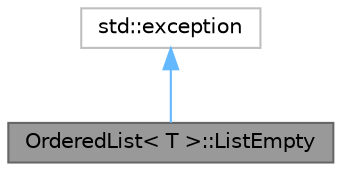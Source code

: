 digraph "OrderedList&lt; T &gt;::ListEmpty"
{
 // LATEX_PDF_SIZE
  bgcolor="transparent";
  edge [fontname=Helvetica,fontsize=10,labelfontname=Helvetica,labelfontsize=10];
  node [fontname=Helvetica,fontsize=10,shape=box,height=0.2,width=0.4];
  Node1 [id="Node000001",label="OrderedList\< T \>::ListEmpty",height=0.2,width=0.4,color="gray40", fillcolor="grey60", style="filled", fontcolor="black",tooltip="Excepción que se lanza cuando se intenta realizar una operación inválida en una lista vacía."];
  Node2 -> Node1 [id="edge1_Node000001_Node000002",dir="back",color="steelblue1",style="solid",tooltip=" "];
  Node2 [id="Node000002",label="std::exception",height=0.2,width=0.4,color="grey75", fillcolor="white", style="filled",tooltip=" "];
}
